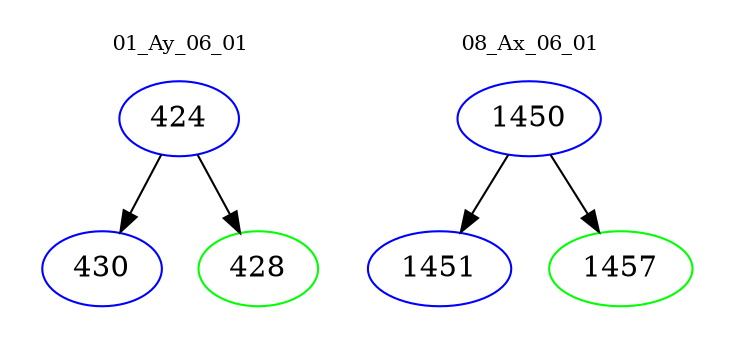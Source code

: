 digraph{
subgraph cluster_0 {
color = white
label = "01_Ay_06_01";
fontsize=10;
T0_424 [label="424", color="blue"]
T0_424 -> T0_430 [color="black"]
T0_430 [label="430", color="blue"]
T0_424 -> T0_428 [color="black"]
T0_428 [label="428", color="green"]
}
subgraph cluster_1 {
color = white
label = "08_Ax_06_01";
fontsize=10;
T1_1450 [label="1450", color="blue"]
T1_1450 -> T1_1451 [color="black"]
T1_1451 [label="1451", color="blue"]
T1_1450 -> T1_1457 [color="black"]
T1_1457 [label="1457", color="green"]
}
}
